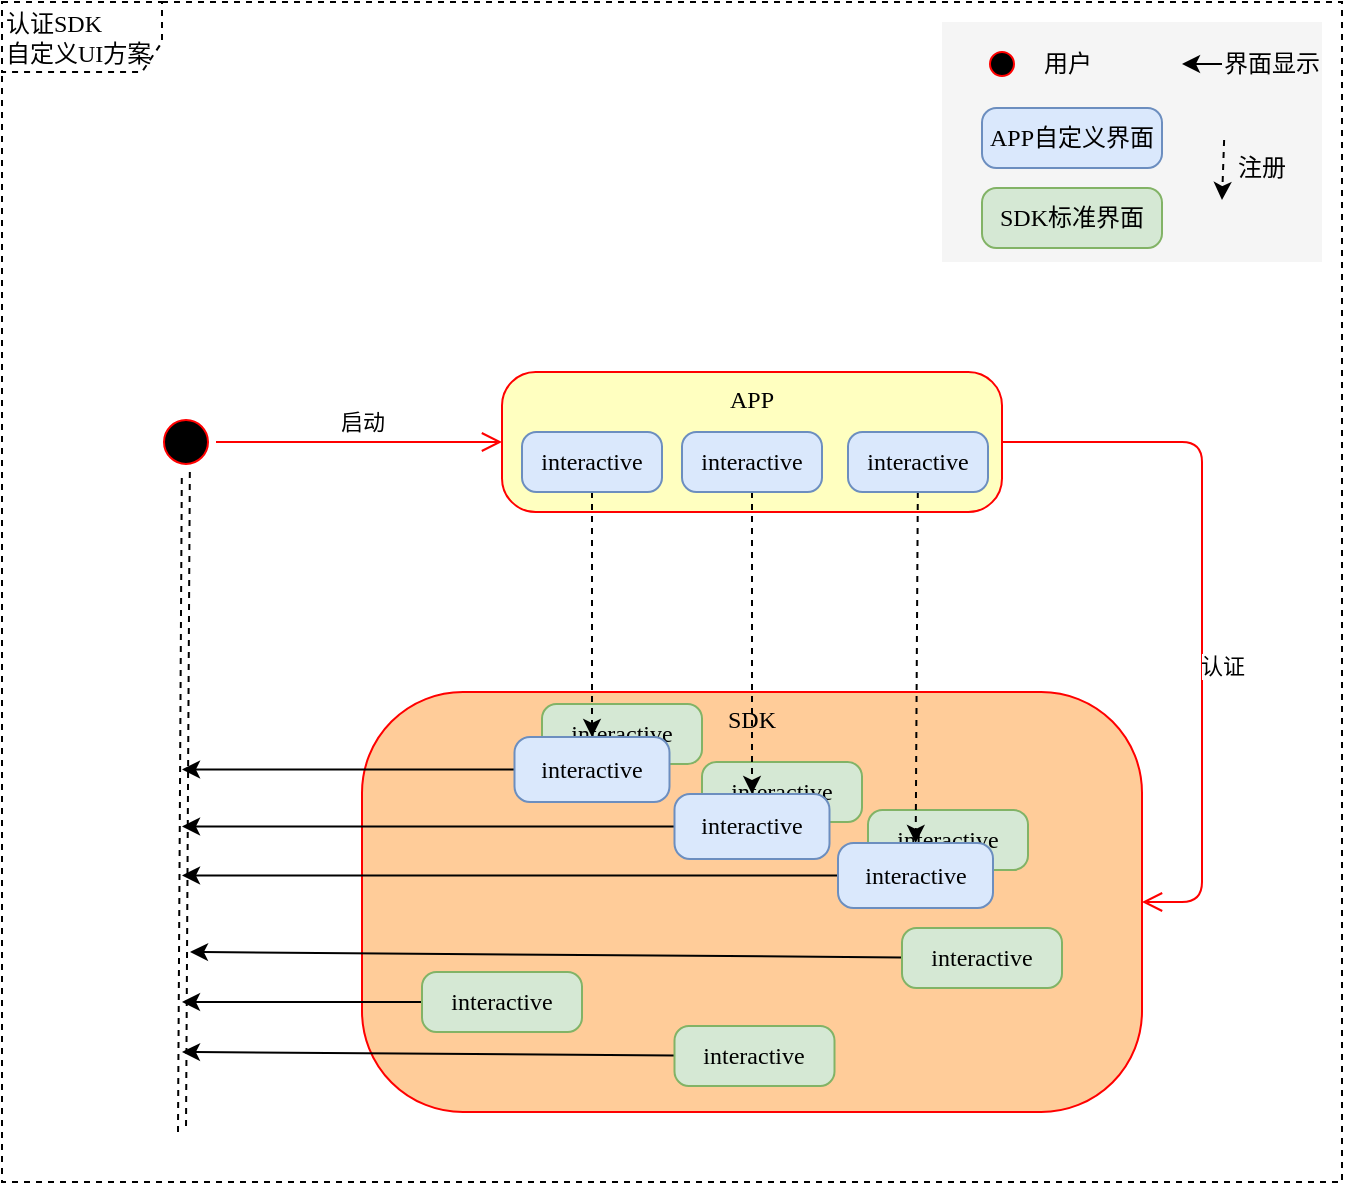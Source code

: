 <mxfile version="13.10.0" type="github">
  <diagram name="Page-1" id="58cdce13-f638-feb5-8d6f-7d28b1aa9fa0">
    <mxGraphModel dx="946" dy="547" grid="1" gridSize="10" guides="1" tooltips="1" connect="1" arrows="1" fold="1" page="1" pageScale="1" pageWidth="1100" pageHeight="850" background="#ffffff" math="0" shadow="0">
      <root>
        <mxCell id="0" />
        <mxCell id="1" parent="0" />
        <mxCell id="2a3bc250acf0617d-8" value="认证SDK&lt;br&gt;自定义UI方案" style="shape=umlFrame;whiteSpace=wrap;html=1;rounded=1;shadow=0;comic=0;labelBackgroundColor=none;strokeWidth=1;fontFamily=Verdana;fontSize=12;align=left;width=80;height=35;dashed=1;" parent="1" vertex="1">
          <mxGeometry x="210" y="50" width="670" height="590" as="geometry" />
        </mxCell>
        <mxCell id="GN_PxulT4pCNGUj4WylT-52" value="" style="rounded=0;whiteSpace=wrap;html=1;shadow=0;dashed=1;comic=0;strokeWidth=1;fillColor=#f5f5f5;fontFamily=Verdana;align=left;fontColor=#333333;strokeColor=none;" vertex="1" parent="1">
          <mxGeometry x="680" y="60" width="190" height="120" as="geometry" />
        </mxCell>
        <mxCell id="GN_PxulT4pCNGUj4WylT-8" value="SDK" style="rounded=1;whiteSpace=wrap;html=1;arcSize=24;strokeColor=#ff0000;shadow=0;comic=0;labelBackgroundColor=none;fontFamily=Verdana;fontSize=12;fontColor=#000000;align=center;horizontal=1;verticalAlign=top;fillColor=#FFCC99;" vertex="1" parent="1">
          <mxGeometry x="390" y="395" width="390" height="210" as="geometry" />
        </mxCell>
        <mxCell id="GN_PxulT4pCNGUj4WylT-44" value="interactive" style="rounded=1;whiteSpace=wrap;html=1;arcSize=24;fillColor=#d5e8d4;strokeColor=#82b366;shadow=0;comic=0;labelBackgroundColor=none;fontFamily=Verdana;fontSize=12;align=center;" vertex="1" parent="1">
          <mxGeometry x="643" y="454" width="80" height="30" as="geometry" />
        </mxCell>
        <mxCell id="GN_PxulT4pCNGUj4WylT-43" value="interactive" style="rounded=1;whiteSpace=wrap;html=1;arcSize=24;fillColor=#d5e8d4;strokeColor=#82b366;shadow=0;comic=0;labelBackgroundColor=none;fontFamily=Verdana;fontSize=12;align=center;" vertex="1" parent="1">
          <mxGeometry x="560" y="430" width="80" height="30" as="geometry" />
        </mxCell>
        <mxCell id="GN_PxulT4pCNGUj4WylT-42" value="interactive" style="rounded=1;whiteSpace=wrap;html=1;arcSize=24;fillColor=#d5e8d4;strokeColor=#82b366;shadow=0;comic=0;labelBackgroundColor=none;fontFamily=Verdana;fontSize=12;align=center;" vertex="1" parent="1">
          <mxGeometry x="480" y="401" width="80" height="30" as="geometry" />
        </mxCell>
        <mxCell id="GN_PxulT4pCNGUj4WylT-15" style="edgeStyle=none;rounded=0;orthogonalLoop=1;jettySize=auto;html=1;dashed=1;fontFamily=Verdana;shape=link;" edge="1" parent="1" source="382b91b5511bd0f7-1">
          <mxGeometry relative="1" as="geometry">
            <mxPoint x="300" y="615" as="targetPoint" />
          </mxGeometry>
        </mxCell>
        <mxCell id="382b91b5511bd0f7-1" value="" style="ellipse;html=1;shape=startState;fillColor=#000000;strokeColor=#ff0000;rounded=1;shadow=0;comic=0;labelBackgroundColor=none;fontFamily=Verdana;fontSize=12;fontColor=#000000;align=center;direction=south;" parent="1" vertex="1">
          <mxGeometry x="287" y="255" width="30" height="30" as="geometry" />
        </mxCell>
        <mxCell id="382b91b5511bd0f7-5" value="APP" style="rounded=1;whiteSpace=wrap;html=1;arcSize=24;fillColor=#ffffc0;strokeColor=#ff0000;shadow=0;comic=0;labelBackgroundColor=none;fontFamily=Verdana;fontSize=12;fontColor=#000000;align=center;horizontal=1;verticalAlign=top;" parent="1" vertex="1">
          <mxGeometry x="460" y="235" width="250" height="70" as="geometry" />
        </mxCell>
        <mxCell id="2a3bc250acf0617d-9" style="edgeStyle=orthogonalEdgeStyle;html=1;labelBackgroundColor=none;endArrow=open;endSize=8;strokeColor=#ff0000;fontFamily=Verdana;fontSize=12;align=left;" parent="1" source="382b91b5511bd0f7-1" target="382b91b5511bd0f7-5" edge="1">
          <mxGeometry relative="1" as="geometry" />
        </mxCell>
        <mxCell id="GN_PxulT4pCNGUj4WylT-50" value="启动" style="edgeLabel;html=1;align=center;verticalAlign=middle;resizable=0;points=[];fontFamily=Verdana;" vertex="1" connectable="0" parent="2a3bc250acf0617d-9">
          <mxGeometry x="0.063" relative="1" as="geometry">
            <mxPoint x="-3" y="-10" as="offset" />
          </mxGeometry>
        </mxCell>
        <mxCell id="2a3bc250acf0617d-13" style="edgeStyle=orthogonalEdgeStyle;html=1;exitX=1;exitY=0.5;entryX=1;entryY=0.5;labelBackgroundColor=none;endArrow=open;endSize=8;strokeColor=#ff0000;fontFamily=Verdana;fontSize=12;align=left;entryDx=0;entryDy=0;exitDx=0;exitDy=0;" parent="1" source="382b91b5511bd0f7-5" target="GN_PxulT4pCNGUj4WylT-8" edge="1">
          <mxGeometry relative="1" as="geometry">
            <mxPoint x="890" y="435" as="targetPoint" />
            <Array as="points">
              <mxPoint x="810" y="270" />
              <mxPoint x="810" y="500" />
            </Array>
          </mxGeometry>
        </mxCell>
        <mxCell id="GN_PxulT4pCNGUj4WylT-51" value="认证" style="edgeLabel;html=1;align=center;verticalAlign=middle;resizable=0;points=[];fontFamily=Verdana;" vertex="1" connectable="0" parent="2a3bc250acf0617d-13">
          <mxGeometry x="0.178" y="2" relative="1" as="geometry">
            <mxPoint x="8" as="offset" />
          </mxGeometry>
        </mxCell>
        <mxCell id="GN_PxulT4pCNGUj4WylT-10" style="edgeStyle=orthogonalEdgeStyle;rounded=0;orthogonalLoop=1;jettySize=auto;html=1;entryX=0.5;entryY=0;entryDx=0;entryDy=0;dashed=1;" edge="1" parent="1" source="382b91b5511bd0f7-8" target="GN_PxulT4pCNGUj4WylT-4">
          <mxGeometry relative="1" as="geometry" />
        </mxCell>
        <mxCell id="382b91b5511bd0f7-8" value="interactive" style="rounded=1;whiteSpace=wrap;html=1;arcSize=24;fillColor=#dae8fc;strokeColor=#6c8ebf;shadow=0;comic=0;labelBackgroundColor=none;fontFamily=Verdana;fontSize=12;align=center;" parent="1" vertex="1">
          <mxGeometry x="470" y="265" width="70" height="30" as="geometry" />
        </mxCell>
        <mxCell id="GN_PxulT4pCNGUj4WylT-27" style="edgeStyle=none;rounded=0;orthogonalLoop=1;jettySize=auto;html=1;entryX=0.5;entryY=0;entryDx=0;entryDy=0;dashed=1;fontFamily=Verdana;" edge="1" parent="1" source="GN_PxulT4pCNGUj4WylT-21" target="GN_PxulT4pCNGUj4WylT-23">
          <mxGeometry relative="1" as="geometry" />
        </mxCell>
        <mxCell id="GN_PxulT4pCNGUj4WylT-21" value="interactive" style="rounded=1;whiteSpace=wrap;html=1;arcSize=24;fillColor=#dae8fc;strokeColor=#6c8ebf;shadow=0;comic=0;labelBackgroundColor=none;fontFamily=Verdana;fontSize=12;align=center;" vertex="1" parent="1">
          <mxGeometry x="550" y="265" width="70" height="30" as="geometry" />
        </mxCell>
        <mxCell id="GN_PxulT4pCNGUj4WylT-28" style="edgeStyle=none;rounded=0;orthogonalLoop=1;jettySize=auto;html=1;dashed=1;fontFamily=Verdana;" edge="1" parent="1" source="GN_PxulT4pCNGUj4WylT-22" target="GN_PxulT4pCNGUj4WylT-24">
          <mxGeometry relative="1" as="geometry" />
        </mxCell>
        <mxCell id="GN_PxulT4pCNGUj4WylT-22" value="interactive" style="rounded=1;whiteSpace=wrap;html=1;arcSize=24;strokeColor=#6c8ebf;shadow=0;comic=0;labelBackgroundColor=none;fontFamily=Verdana;fontSize=12;align=center;fillColor=#dae8fc;" vertex="1" parent="1">
          <mxGeometry x="633" y="265" width="70" height="30" as="geometry" />
        </mxCell>
        <mxCell id="GN_PxulT4pCNGUj4WylT-31" style="edgeStyle=none;rounded=0;orthogonalLoop=1;jettySize=auto;html=1;fontFamily=Verdana;" edge="1" parent="1" source="GN_PxulT4pCNGUj4WylT-4">
          <mxGeometry relative="1" as="geometry">
            <mxPoint x="300" y="433.75" as="targetPoint" />
          </mxGeometry>
        </mxCell>
        <mxCell id="GN_PxulT4pCNGUj4WylT-4" value="interactive" style="rounded=1;whiteSpace=wrap;html=1;arcSize=24;fillColor=#dae8fc;strokeColor=#6c8ebf;shadow=0;comic=0;labelBackgroundColor=none;fontFamily=Verdana;fontSize=12;align=center;" vertex="1" parent="1">
          <mxGeometry x="466.25" y="417.5" width="77.5" height="32.5" as="geometry" />
        </mxCell>
        <mxCell id="GN_PxulT4pCNGUj4WylT-32" style="edgeStyle=none;rounded=0;orthogonalLoop=1;jettySize=auto;html=1;fontFamily=Verdana;" edge="1" parent="1" source="GN_PxulT4pCNGUj4WylT-23">
          <mxGeometry relative="1" as="geometry">
            <mxPoint x="300" y="462.25" as="targetPoint" />
          </mxGeometry>
        </mxCell>
        <mxCell id="GN_PxulT4pCNGUj4WylT-23" value="interactive" style="rounded=1;whiteSpace=wrap;html=1;arcSize=24;fillColor=#dae8fc;strokeColor=#6c8ebf;shadow=0;comic=0;labelBackgroundColor=none;fontFamily=Verdana;fontSize=12;align=center;" vertex="1" parent="1">
          <mxGeometry x="546.25" y="446" width="77.5" height="32.5" as="geometry" />
        </mxCell>
        <mxCell id="GN_PxulT4pCNGUj4WylT-33" style="edgeStyle=none;rounded=0;orthogonalLoop=1;jettySize=auto;html=1;fontFamily=Verdana;" edge="1" parent="1" source="GN_PxulT4pCNGUj4WylT-24">
          <mxGeometry relative="1" as="geometry">
            <mxPoint x="300" y="486.75" as="targetPoint" />
          </mxGeometry>
        </mxCell>
        <mxCell id="GN_PxulT4pCNGUj4WylT-24" value="interactive" style="rounded=1;whiteSpace=wrap;html=1;arcSize=24;fillColor=#dae8fc;strokeColor=#6c8ebf;shadow=0;comic=0;labelBackgroundColor=none;fontFamily=Verdana;fontSize=12;align=center;" vertex="1" parent="1">
          <mxGeometry x="628" y="470.5" width="77.5" height="32.5" as="geometry" />
        </mxCell>
        <mxCell id="GN_PxulT4pCNGUj4WylT-34" style="edgeStyle=none;rounded=0;orthogonalLoop=1;jettySize=auto;html=1;fontFamily=Verdana;" edge="1" parent="1" source="GN_PxulT4pCNGUj4WylT-18">
          <mxGeometry relative="1" as="geometry">
            <mxPoint x="304" y="525" as="targetPoint" />
          </mxGeometry>
        </mxCell>
        <mxCell id="GN_PxulT4pCNGUj4WylT-18" value="interactive" style="rounded=1;whiteSpace=wrap;html=1;arcSize=24;fillColor=#d5e8d4;strokeColor=#82b366;shadow=0;comic=0;labelBackgroundColor=none;fontFamily=Verdana;fontSize=12;align=center;" vertex="1" parent="1">
          <mxGeometry x="660" y="513" width="80" height="30" as="geometry" />
        </mxCell>
        <mxCell id="GN_PxulT4pCNGUj4WylT-35" style="edgeStyle=none;rounded=0;orthogonalLoop=1;jettySize=auto;html=1;fontFamily=Verdana;" edge="1" parent="1" source="GN_PxulT4pCNGUj4WylT-29">
          <mxGeometry relative="1" as="geometry">
            <mxPoint x="300" y="550" as="targetPoint" />
          </mxGeometry>
        </mxCell>
        <mxCell id="GN_PxulT4pCNGUj4WylT-29" value="interactive" style="rounded=1;whiteSpace=wrap;html=1;arcSize=24;fillColor=#d5e8d4;strokeColor=#82b366;shadow=0;comic=0;labelBackgroundColor=none;fontFamily=Verdana;fontSize=12;align=center;" vertex="1" parent="1">
          <mxGeometry x="420" y="535" width="80" height="30" as="geometry" />
        </mxCell>
        <mxCell id="GN_PxulT4pCNGUj4WylT-36" style="edgeStyle=none;rounded=0;orthogonalLoop=1;jettySize=auto;html=1;fontFamily=Verdana;" edge="1" parent="1" source="GN_PxulT4pCNGUj4WylT-30">
          <mxGeometry relative="1" as="geometry">
            <mxPoint x="300" y="575" as="targetPoint" />
          </mxGeometry>
        </mxCell>
        <mxCell id="GN_PxulT4pCNGUj4WylT-30" value="interactive" style="rounded=1;whiteSpace=wrap;html=1;arcSize=24;fillColor=#d5e8d4;strokeColor=#82b366;shadow=0;comic=0;labelBackgroundColor=none;fontFamily=Verdana;fontSize=12;align=center;" vertex="1" parent="1">
          <mxGeometry x="546.25" y="562" width="80" height="30" as="geometry" />
        </mxCell>
        <mxCell id="GN_PxulT4pCNGUj4WylT-37" value="" style="ellipse;html=1;shape=startState;fillColor=#000000;strokeColor=#ff0000;rounded=1;shadow=0;comic=0;labelBackgroundColor=none;fontFamily=Verdana;fontSize=12;fontColor=#000000;align=center;direction=south;" vertex="1" parent="1">
          <mxGeometry x="700" y="71" width="20" height="20" as="geometry" />
        </mxCell>
        <mxCell id="GN_PxulT4pCNGUj4WylT-39" value="用户" style="text;html=1;strokeColor=none;fillColor=none;align=center;verticalAlign=middle;whiteSpace=wrap;rounded=0;shadow=0;dashed=1;comic=0;fontFamily=Verdana;" vertex="1" parent="1">
          <mxGeometry x="723" y="71" width="40" height="20" as="geometry" />
        </mxCell>
        <mxCell id="GN_PxulT4pCNGUj4WylT-40" value="APP自定义界面" style="rounded=1;whiteSpace=wrap;html=1;arcSize=24;fillColor=#dae8fc;strokeColor=#6c8ebf;shadow=0;comic=0;labelBackgroundColor=none;fontFamily=Verdana;fontSize=12;align=center;" vertex="1" parent="1">
          <mxGeometry x="700" y="103" width="90" height="30" as="geometry" />
        </mxCell>
        <mxCell id="GN_PxulT4pCNGUj4WylT-45" value="SDK标准界面" style="rounded=1;whiteSpace=wrap;html=1;arcSize=24;fillColor=#d5e8d4;strokeColor=#82b366;shadow=0;comic=0;labelBackgroundColor=none;fontFamily=Verdana;fontSize=12;align=center;" vertex="1" parent="1">
          <mxGeometry x="700" y="143" width="90" height="30" as="geometry" />
        </mxCell>
        <mxCell id="GN_PxulT4pCNGUj4WylT-46" style="edgeStyle=none;rounded=0;orthogonalLoop=1;jettySize=auto;html=1;dashed=1;fontFamily=Verdana;" edge="1" parent="1">
          <mxGeometry relative="1" as="geometry">
            <mxPoint x="821.059" y="119" as="sourcePoint" />
            <mxPoint x="820" y="149" as="targetPoint" />
          </mxGeometry>
        </mxCell>
        <mxCell id="GN_PxulT4pCNGUj4WylT-47" value="注册" style="text;html=1;strokeColor=none;fillColor=none;align=center;verticalAlign=middle;whiteSpace=wrap;rounded=0;shadow=0;dashed=1;comic=0;fontFamily=Verdana;" vertex="1" parent="1">
          <mxGeometry x="820" y="123" width="40" height="20" as="geometry" />
        </mxCell>
        <mxCell id="GN_PxulT4pCNGUj4WylT-48" style="edgeStyle=none;rounded=0;orthogonalLoop=1;jettySize=auto;html=1;fontFamily=Verdana;" edge="1" parent="1">
          <mxGeometry relative="1" as="geometry">
            <mxPoint x="800" y="81" as="targetPoint" />
            <mxPoint x="820" y="81" as="sourcePoint" />
          </mxGeometry>
        </mxCell>
        <mxCell id="GN_PxulT4pCNGUj4WylT-49" value="界面显示" style="text;html=1;strokeColor=none;fillColor=none;align=center;verticalAlign=middle;whiteSpace=wrap;rounded=0;shadow=0;dashed=1;comic=0;fontFamily=Verdana;" vertex="1" parent="1">
          <mxGeometry x="820" y="71" width="50" height="20" as="geometry" />
        </mxCell>
      </root>
    </mxGraphModel>
  </diagram>
</mxfile>
